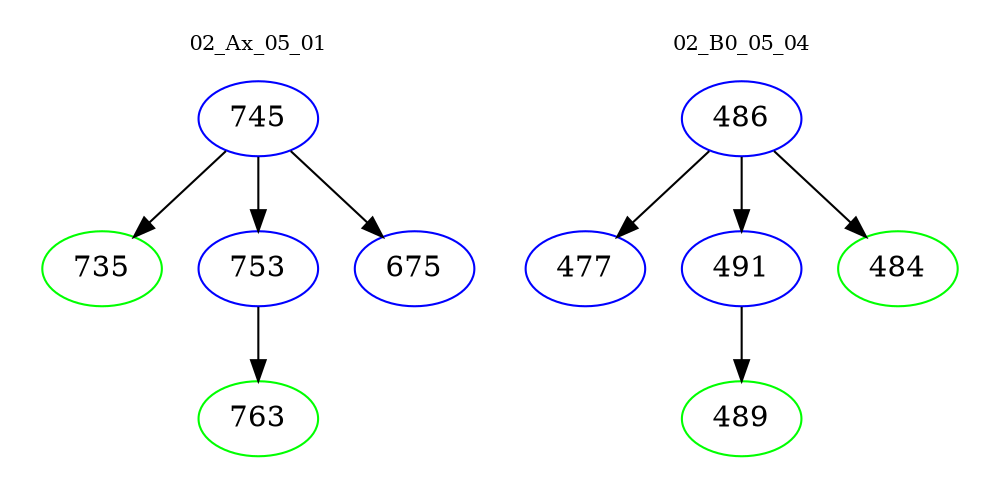 digraph{
subgraph cluster_0 {
color = white
label = "02_Ax_05_01";
fontsize=10;
T0_745 [label="745", color="blue"]
T0_745 -> T0_735 [color="black"]
T0_735 [label="735", color="green"]
T0_745 -> T0_753 [color="black"]
T0_753 [label="753", color="blue"]
T0_753 -> T0_763 [color="black"]
T0_763 [label="763", color="green"]
T0_745 -> T0_675 [color="black"]
T0_675 [label="675", color="blue"]
}
subgraph cluster_1 {
color = white
label = "02_B0_05_04";
fontsize=10;
T1_486 [label="486", color="blue"]
T1_486 -> T1_477 [color="black"]
T1_477 [label="477", color="blue"]
T1_486 -> T1_491 [color="black"]
T1_491 [label="491", color="blue"]
T1_491 -> T1_489 [color="black"]
T1_489 [label="489", color="green"]
T1_486 -> T1_484 [color="black"]
T1_484 [label="484", color="green"]
}
}
